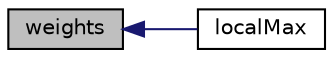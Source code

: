 digraph "weights"
{
  bgcolor="transparent";
  edge [fontname="Helvetica",fontsize="10",labelfontname="Helvetica",labelfontsize="10"];
  node [fontname="Helvetica",fontsize="10",shape=record];
  rankdir="LR";
  Node632 [label="weights",height=0.2,width=0.4,color="black", fillcolor="grey75", style="filled", fontcolor="black"];
  Node632 -> Node633 [dir="back",color="midnightblue",fontsize="10",style="solid",fontname="Helvetica"];
  Node633 [label="localMax",height=0.2,width=0.4,color="black",URL="$a24037.html#a531253a27590a62ec22699d167006551",tooltip="Construct from faceFlux and Istream. "];
}
